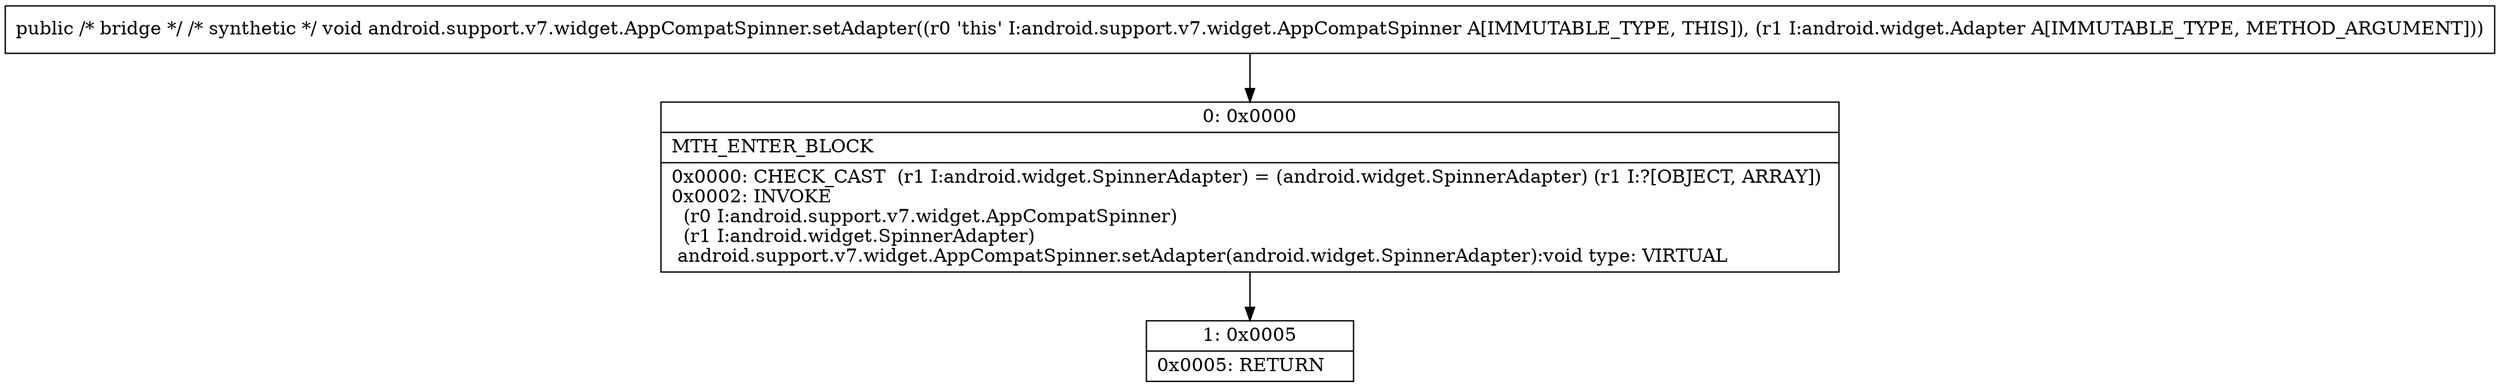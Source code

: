 digraph "CFG forandroid.support.v7.widget.AppCompatSpinner.setAdapter(Landroid\/widget\/Adapter;)V" {
Node_0 [shape=record,label="{0\:\ 0x0000|MTH_ENTER_BLOCK\l|0x0000: CHECK_CAST  (r1 I:android.widget.SpinnerAdapter) = (android.widget.SpinnerAdapter) (r1 I:?[OBJECT, ARRAY]) \l0x0002: INVOKE  \l  (r0 I:android.support.v7.widget.AppCompatSpinner)\l  (r1 I:android.widget.SpinnerAdapter)\l android.support.v7.widget.AppCompatSpinner.setAdapter(android.widget.SpinnerAdapter):void type: VIRTUAL \l}"];
Node_1 [shape=record,label="{1\:\ 0x0005|0x0005: RETURN   \l}"];
MethodNode[shape=record,label="{public \/* bridge *\/ \/* synthetic *\/ void android.support.v7.widget.AppCompatSpinner.setAdapter((r0 'this' I:android.support.v7.widget.AppCompatSpinner A[IMMUTABLE_TYPE, THIS]), (r1 I:android.widget.Adapter A[IMMUTABLE_TYPE, METHOD_ARGUMENT])) }"];
MethodNode -> Node_0;
Node_0 -> Node_1;
}

